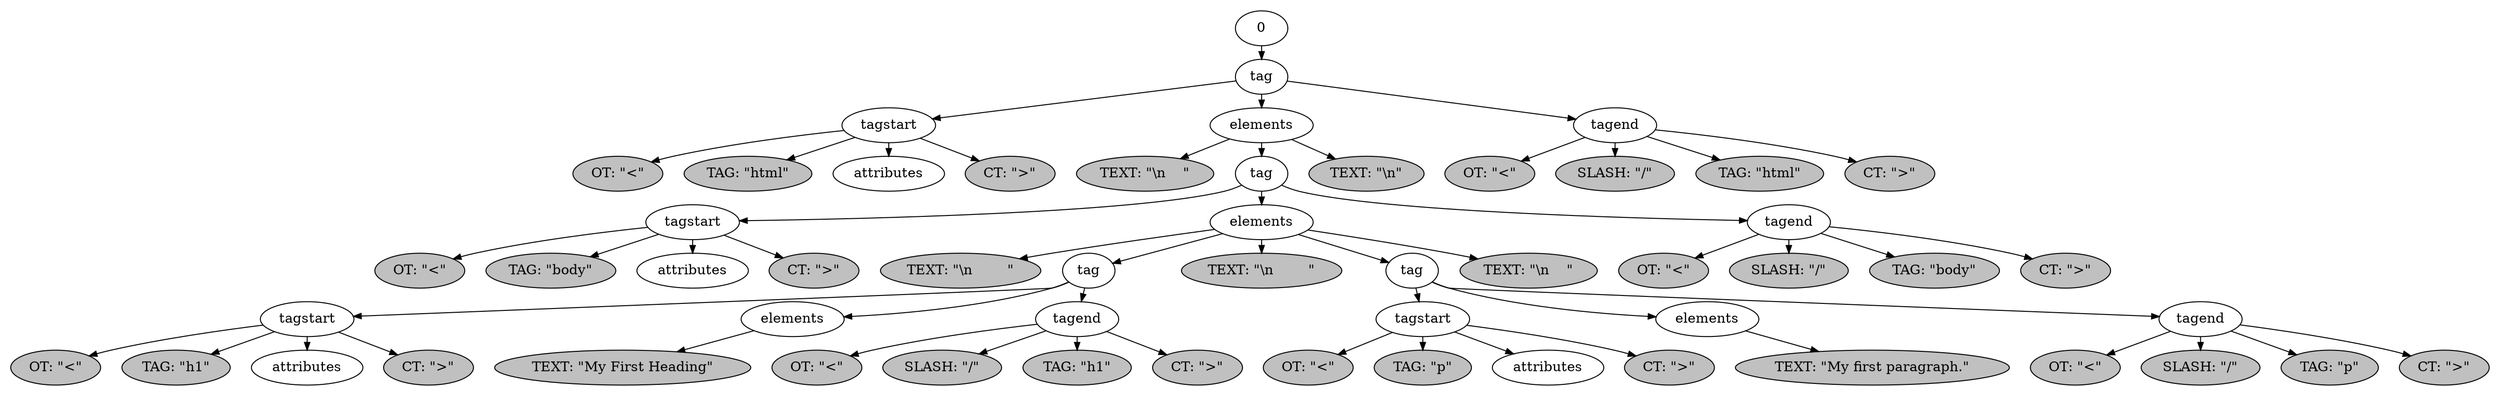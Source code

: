 digraph testhtml {
  nodesep=0.3;
  ranksep=0.2;
  margin=0.1;
  edge [arrowsize=0.8];
  0 -> 1;
  1 -> 2;
  2 -> 3;
  2 -> 4;
  2 -> 5;
  2 -> 6;
  1 -> 7;
  7 -> 8;
  7 -> 9;
  9 -> 10;
  10 -> 11;
  10 -> 12;
  10 -> 13;
  10 -> 14;
  9 -> 15;
  15 -> 16;
  15 -> 17;
  17 -> 18;
  18 -> 19;
  18 -> 20;
  18 -> 21;
  18 -> 22;
  17 -> 23;
  23 -> 24;
  17 -> 25;
  25 -> 26;
  25 -> 27;
  25 -> 28;
  25 -> 29;
  15 -> 30;
  15 -> 31;
  31 -> 32;
  32 -> 33;
  32 -> 34;
  32 -> 35;
  32 -> 36;
  31 -> 37;
  37 -> 38;
  31 -> 39;
  39 -> 40;
  39 -> 41;
  39 -> 42;
  39 -> 43;
  15 -> 44;
  9 -> 45;
  45 -> 46;
  45 -> 47;
  45 -> 48;
  45 -> 49;
  7 -> 50;
  1 -> 51;
  51 -> 52;
  51 -> 53;
  51 -> 54;
  51 -> 55;
  1 [shape=ellipse,label="tag"];
  2 [shape=ellipse,label="tagstart"];
  5 [shape=ellipse,label="attributes"];
  7 [shape=ellipse,label="elements"];
  9 [shape=ellipse,label="tag"];
  10 [shape=ellipse,label="tagstart"];
  13 [shape=ellipse,label="attributes"];
  15 [shape=ellipse,label="elements"];
  17 [shape=ellipse,label="tag"];
  18 [shape=ellipse,label="tagstart"];
  21 [shape=ellipse,label="attributes"];
  23 [shape=ellipse,label="elements"];
  25 [shape=ellipse,label="tagend"];
  31 [shape=ellipse,label="tag"];
  32 [shape=ellipse,label="tagstart"];
  35 [shape=ellipse,label="attributes"];
  37 [shape=ellipse,label="elements"];
  39 [shape=ellipse,label="tagend"];
  45 [shape=ellipse,label="tagend"];
  51 [shape=ellipse,label="tagend"];
  3 [shape=ellipse,style=filled,fillcolor=grey,label="OT: \"<\""];
  4 [shape=ellipse,style=filled,fillcolor=grey,label="TAG: \"html\""];
  6 [shape=ellipse,style=filled,fillcolor=grey,label="CT: \">\""];
  8 [shape=ellipse,style=filled,fillcolor=grey,label="TEXT: \"\\n    \""];
  11 [shape=ellipse,style=filled,fillcolor=grey,label="OT: \"<\""];
  12 [shape=ellipse,style=filled,fillcolor=grey,label="TAG: \"body\""];
  14 [shape=ellipse,style=filled,fillcolor=grey,label="CT: \">\""];
  16 [shape=ellipse,style=filled,fillcolor=grey,label="TEXT: \"\\n        \""];
  19 [shape=ellipse,style=filled,fillcolor=grey,label="OT: \"<\""];
  20 [shape=ellipse,style=filled,fillcolor=grey,label="TAG: \"h1\""];
  22 [shape=ellipse,style=filled,fillcolor=grey,label="CT: \">\""];
  24 [shape=ellipse,style=filled,fillcolor=grey,label="TEXT: \"My First Heading\""];
  26 [shape=ellipse,style=filled,fillcolor=grey,label="OT: \"<\""];
  27 [shape=ellipse,style=filled,fillcolor=grey,label="SLASH: \"/\""];
  28 [shape=ellipse,style=filled,fillcolor=grey,label="TAG: \"h1\""];
  29 [shape=ellipse,style=filled,fillcolor=grey,label="CT: \">\""];
  30 [shape=ellipse,style=filled,fillcolor=grey,label="TEXT: \"\\n        \""];
  33 [shape=ellipse,style=filled,fillcolor=grey,label="OT: \"<\""];
  34 [shape=ellipse,style=filled,fillcolor=grey,label="TAG: \"p\""];
  36 [shape=ellipse,style=filled,fillcolor=grey,label="CT: \">\""];
  38 [shape=ellipse,style=filled,fillcolor=grey,label="TEXT: \"My first paragraph.\""];
  40 [shape=ellipse,style=filled,fillcolor=grey,label="OT: \"<\""];
  41 [shape=ellipse,style=filled,fillcolor=grey,label="SLASH: \"/\""];
  42 [shape=ellipse,style=filled,fillcolor=grey,label="TAG: \"p\""];
  43 [shape=ellipse,style=filled,fillcolor=grey,label="CT: \">\""];
  44 [shape=ellipse,style=filled,fillcolor=grey,label="TEXT: \"\\n    \""];
  46 [shape=ellipse,style=filled,fillcolor=grey,label="OT: \"<\""];
  47 [shape=ellipse,style=filled,fillcolor=grey,label="SLASH: \"/\""];
  48 [shape=ellipse,style=filled,fillcolor=grey,label="TAG: \"body\""];
  49 [shape=ellipse,style=filled,fillcolor=grey,label="CT: \">\""];
  50 [shape=ellipse,style=filled,fillcolor=grey,label="TEXT: \"\\n\""];
  52 [shape=ellipse,style=filled,fillcolor=grey,label="OT: \"<\""];
  53 [shape=ellipse,style=filled,fillcolor=grey,label="SLASH: \"/\""];
  54 [shape=ellipse,style=filled,fillcolor=grey,label="TAG: \"html\""];
  55 [shape=ellipse,style=filled,fillcolor=grey,label="CT: \">\""];
}
